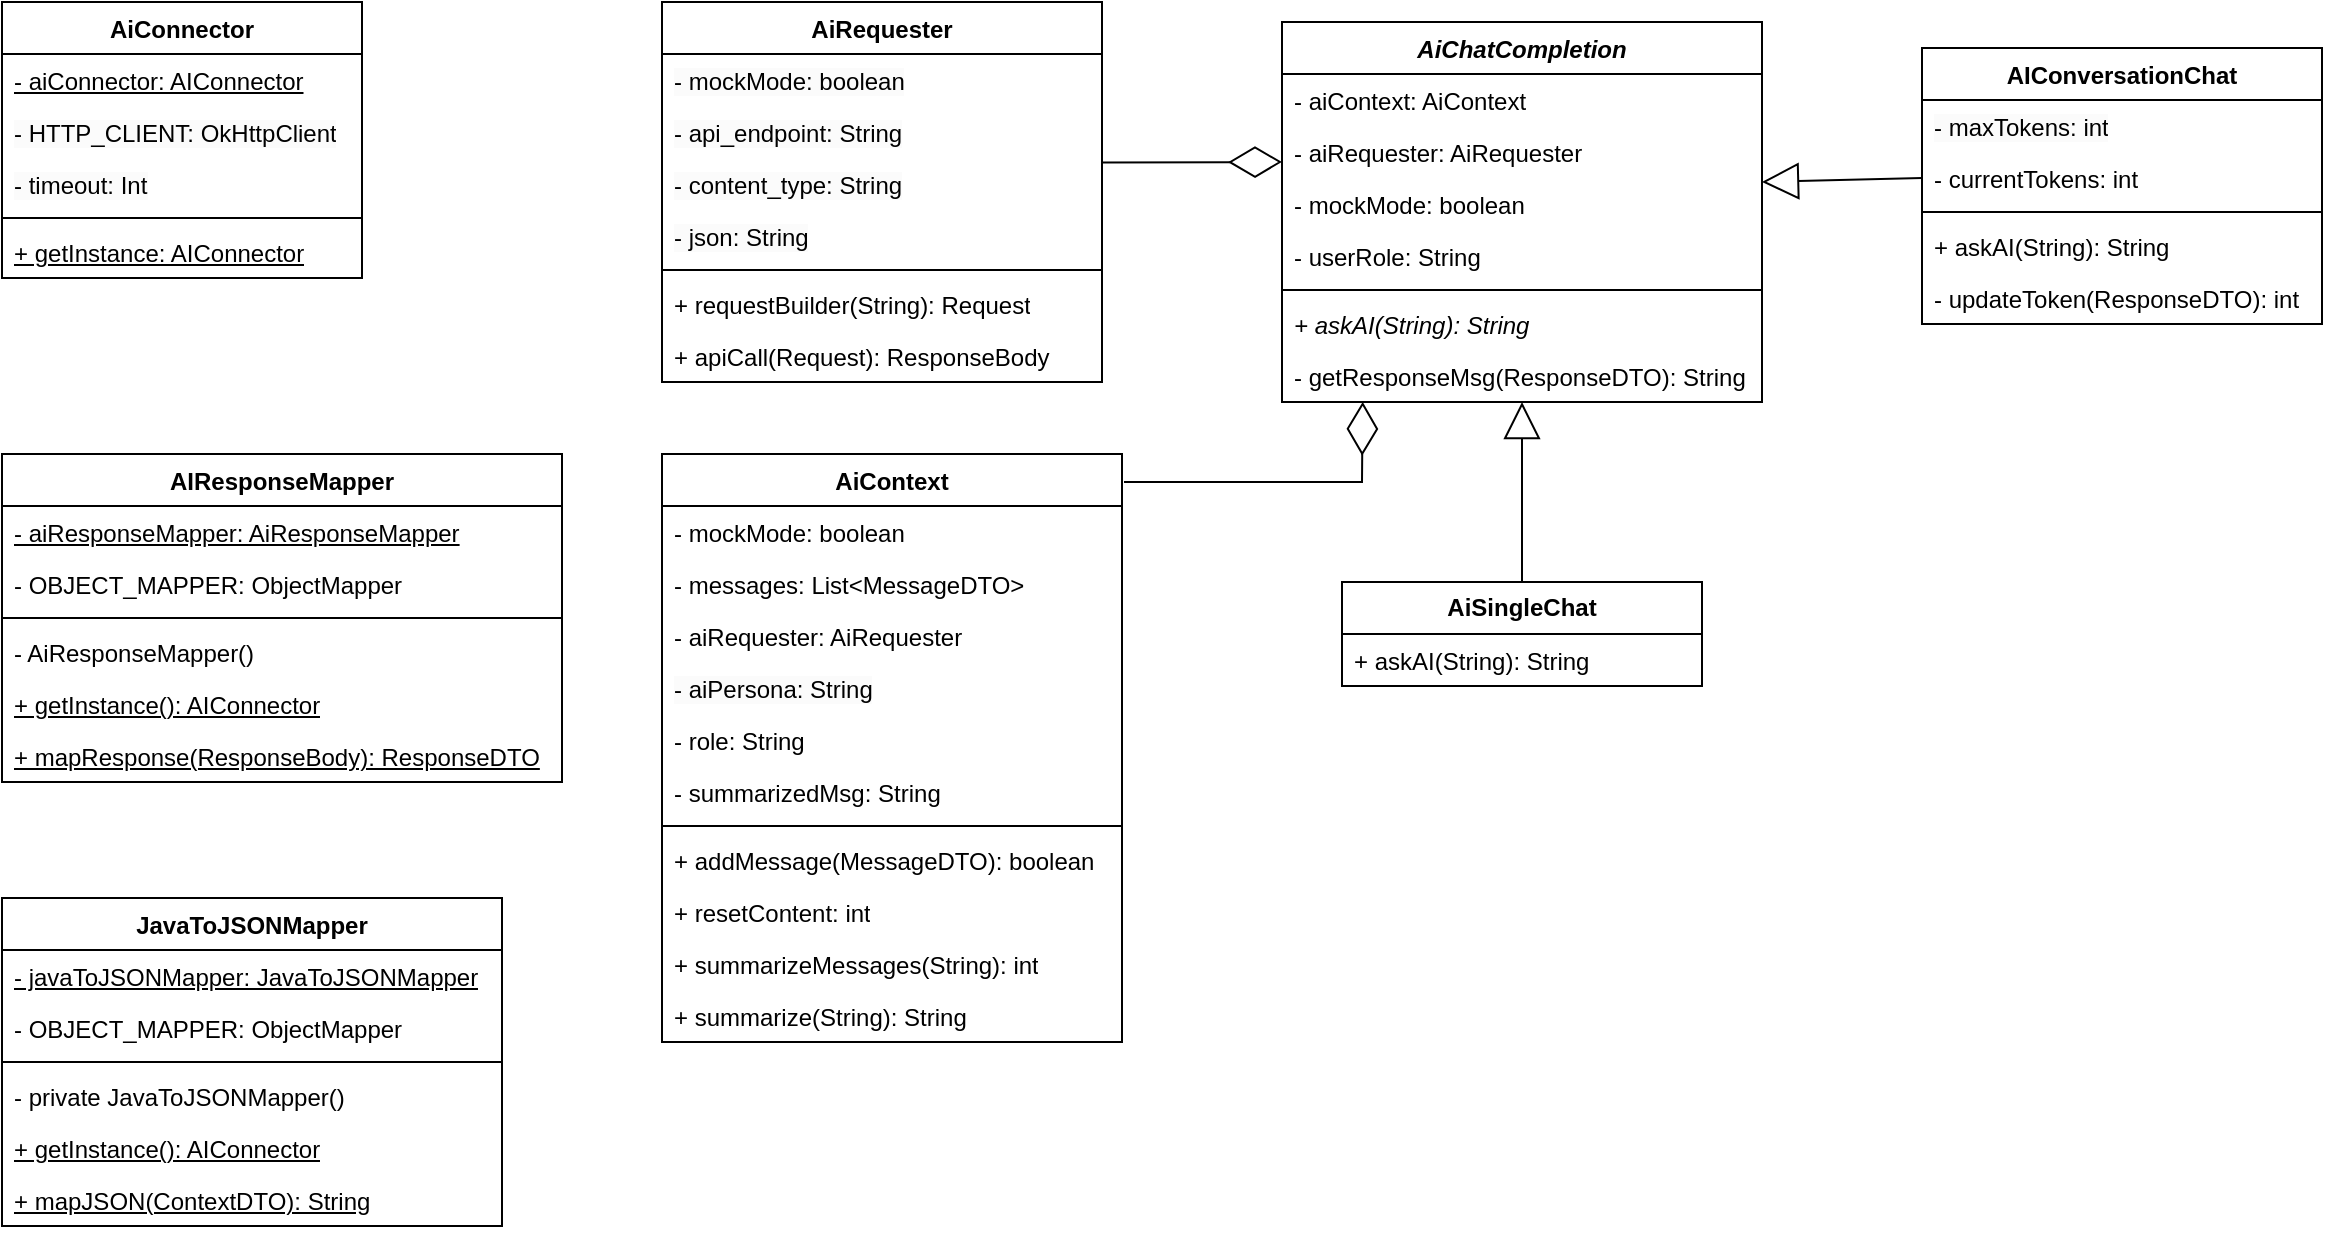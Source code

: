 <mxfile version="24.8.4">
  <diagram name="Seite-1" id="E8jS1rJoGQa-Ca-fYK5Y">
    <mxGraphModel dx="798" dy="440" grid="1" gridSize="10" guides="1" tooltips="1" connect="1" arrows="1" fold="1" page="1" pageScale="1" pageWidth="827" pageHeight="1169" math="0" shadow="0">
      <root>
        <mxCell id="0" />
        <mxCell id="1" parent="0" />
        <mxCell id="eQzQo118ROmYaVf0kCKT-9" value="AiConnector" style="swimlane;fontStyle=1;align=center;verticalAlign=top;childLayout=stackLayout;horizontal=1;startSize=26;horizontalStack=0;resizeParent=1;resizeParentMax=0;resizeLast=0;collapsible=1;marginBottom=0;whiteSpace=wrap;html=1;" parent="1" vertex="1">
          <mxGeometry x="350" y="80" width="180" height="138" as="geometry" />
        </mxCell>
        <mxCell id="eQzQo118ROmYaVf0kCKT-10" value="&lt;u&gt;- aiConnector: AIConnector&lt;/u&gt;" style="text;strokeColor=none;fillColor=none;align=left;verticalAlign=top;spacingLeft=4;spacingRight=4;overflow=hidden;rotatable=0;points=[[0,0.5],[1,0.5]];portConstraint=eastwest;whiteSpace=wrap;html=1;" parent="eQzQo118ROmYaVf0kCKT-9" vertex="1">
          <mxGeometry y="26" width="180" height="26" as="geometry" />
        </mxCell>
        <mxCell id="eQzQo118ROmYaVf0kCKT-14" value="&lt;meta charset=&quot;utf-8&quot;&gt;&lt;span style=&quot;color: rgb(0, 0, 0); font-family: Helvetica; font-size: 12px; font-style: normal; font-variant-ligatures: normal; font-variant-caps: normal; font-weight: 400; letter-spacing: normal; orphans: 2; text-align: left; text-indent: 0px; text-transform: none; widows: 2; word-spacing: 0px; -webkit-text-stroke-width: 0px; white-space: normal; background-color: rgb(251, 251, 251); text-decoration-thickness: initial; text-decoration-style: initial; text-decoration-color: initial; display: inline !important; float: none;&quot;&gt;- HTTP_CLIENT: OkHttpClient&lt;/span&gt;" style="text;strokeColor=none;fillColor=none;align=left;verticalAlign=top;spacingLeft=4;spacingRight=4;overflow=hidden;rotatable=0;points=[[0,0.5],[1,0.5]];portConstraint=eastwest;whiteSpace=wrap;html=1;" parent="eQzQo118ROmYaVf0kCKT-9" vertex="1">
          <mxGeometry y="52" width="180" height="26" as="geometry" />
        </mxCell>
        <mxCell id="eQzQo118ROmYaVf0kCKT-15" value="&lt;meta charset=&quot;utf-8&quot;&gt;&lt;span style=&quot;color: rgb(0, 0, 0); font-family: Helvetica; font-size: 12px; font-style: normal; font-variant-ligatures: normal; font-variant-caps: normal; font-weight: 400; letter-spacing: normal; orphans: 2; text-align: left; text-indent: 0px; text-transform: none; widows: 2; word-spacing: 0px; -webkit-text-stroke-width: 0px; white-space: normal; background-color: rgb(251, 251, 251); text-decoration-thickness: initial; text-decoration-style: initial; text-decoration-color: initial; display: inline !important; float: none;&quot;&gt;- timeout: Int&lt;/span&gt;" style="text;strokeColor=none;fillColor=none;align=left;verticalAlign=top;spacingLeft=4;spacingRight=4;overflow=hidden;rotatable=0;points=[[0,0.5],[1,0.5]];portConstraint=eastwest;whiteSpace=wrap;html=1;" parent="eQzQo118ROmYaVf0kCKT-9" vertex="1">
          <mxGeometry y="78" width="180" height="26" as="geometry" />
        </mxCell>
        <mxCell id="eQzQo118ROmYaVf0kCKT-11" value="" style="line;strokeWidth=1;fillColor=none;align=left;verticalAlign=middle;spacingTop=-1;spacingLeft=3;spacingRight=3;rotatable=0;labelPosition=right;points=[];portConstraint=eastwest;strokeColor=inherit;" parent="eQzQo118ROmYaVf0kCKT-9" vertex="1">
          <mxGeometry y="104" width="180" height="8" as="geometry" />
        </mxCell>
        <mxCell id="eQzQo118ROmYaVf0kCKT-12" value="&lt;u&gt;+ getInstance: AIConnector&lt;/u&gt;" style="text;strokeColor=none;fillColor=none;align=left;verticalAlign=top;spacingLeft=4;spacingRight=4;overflow=hidden;rotatable=0;points=[[0,0.5],[1,0.5]];portConstraint=eastwest;whiteSpace=wrap;html=1;" parent="eQzQo118ROmYaVf0kCKT-9" vertex="1">
          <mxGeometry y="112" width="180" height="26" as="geometry" />
        </mxCell>
        <mxCell id="eQzQo118ROmYaVf0kCKT-39" value="AIResponseMapper" style="swimlane;fontStyle=1;align=center;verticalAlign=top;childLayout=stackLayout;horizontal=1;startSize=26;horizontalStack=0;resizeParent=1;resizeParentMax=0;resizeLast=0;collapsible=1;marginBottom=0;whiteSpace=wrap;html=1;" parent="1" vertex="1">
          <mxGeometry x="350" y="306" width="280" height="164" as="geometry" />
        </mxCell>
        <mxCell id="M0S4lyaI5lNro2nw0RdP-4" value="&lt;u&gt;- aiResponseMapper: AiResponseMapper&lt;/u&gt;" style="text;strokeColor=none;fillColor=none;align=left;verticalAlign=top;spacingLeft=4;spacingRight=4;overflow=hidden;rotatable=0;points=[[0,0.5],[1,0.5]];portConstraint=eastwest;whiteSpace=wrap;html=1;" vertex="1" parent="eQzQo118ROmYaVf0kCKT-39">
          <mxGeometry y="26" width="280" height="26" as="geometry" />
        </mxCell>
        <mxCell id="eQzQo118ROmYaVf0kCKT-40" value="- OBJECT_MAPPER: ObjectMapper" style="text;strokeColor=none;fillColor=none;align=left;verticalAlign=top;spacingLeft=4;spacingRight=4;overflow=hidden;rotatable=0;points=[[0,0.5],[1,0.5]];portConstraint=eastwest;whiteSpace=wrap;html=1;" parent="eQzQo118ROmYaVf0kCKT-39" vertex="1">
          <mxGeometry y="52" width="280" height="26" as="geometry" />
        </mxCell>
        <mxCell id="eQzQo118ROmYaVf0kCKT-41" value="" style="line;strokeWidth=1;fillColor=none;align=left;verticalAlign=middle;spacingTop=-1;spacingLeft=3;spacingRight=3;rotatable=0;labelPosition=right;points=[];portConstraint=eastwest;strokeColor=inherit;" parent="eQzQo118ROmYaVf0kCKT-39" vertex="1">
          <mxGeometry y="78" width="280" height="8" as="geometry" />
        </mxCell>
        <mxCell id="M0S4lyaI5lNro2nw0RdP-7" value="- AiResponseMapper()" style="text;strokeColor=none;fillColor=none;align=left;verticalAlign=top;spacingLeft=4;spacingRight=4;overflow=hidden;rotatable=0;points=[[0,0.5],[1,0.5]];portConstraint=eastwest;whiteSpace=wrap;html=1;" vertex="1" parent="eQzQo118ROmYaVf0kCKT-39">
          <mxGeometry y="86" width="280" height="26" as="geometry" />
        </mxCell>
        <mxCell id="rx8VLLd-Xjzy6bVb0RWl-25" value="&lt;u&gt;+ getInstance(): AIConnector&lt;/u&gt;" style="text;strokeColor=none;fillColor=none;align=left;verticalAlign=top;spacingLeft=4;spacingRight=4;overflow=hidden;rotatable=0;points=[[0,0.5],[1,0.5]];portConstraint=eastwest;whiteSpace=wrap;html=1;" parent="eQzQo118ROmYaVf0kCKT-39" vertex="1">
          <mxGeometry y="112" width="280" height="26" as="geometry" />
        </mxCell>
        <mxCell id="eQzQo118ROmYaVf0kCKT-42" value="&lt;u&gt;+ mapResponse(ResponseBody): ResponseDTO&lt;/u&gt;" style="text;strokeColor=none;fillColor=none;align=left;verticalAlign=top;spacingLeft=4;spacingRight=4;overflow=hidden;rotatable=0;points=[[0,0.5],[1,0.5]];portConstraint=eastwest;whiteSpace=wrap;html=1;" parent="eQzQo118ROmYaVf0kCKT-39" vertex="1">
          <mxGeometry y="138" width="280" height="26" as="geometry" />
        </mxCell>
        <mxCell id="rx8VLLd-Xjzy6bVb0RWl-1" value="AiContext" style="swimlane;fontStyle=1;align=center;verticalAlign=top;childLayout=stackLayout;horizontal=1;startSize=26;horizontalStack=0;resizeParent=1;resizeParentMax=0;resizeLast=0;collapsible=1;marginBottom=0;whiteSpace=wrap;html=1;" parent="1" vertex="1">
          <mxGeometry x="680" y="306" width="230" height="294" as="geometry" />
        </mxCell>
        <mxCell id="P8J7dN06Iqd_PMCmUy97-25" value="- mockMode: boolean" style="text;strokeColor=none;fillColor=none;align=left;verticalAlign=top;spacingLeft=4;spacingRight=4;overflow=hidden;rotatable=0;points=[[0,0.5],[1,0.5]];portConstraint=eastwest;whiteSpace=wrap;html=1;" parent="rx8VLLd-Xjzy6bVb0RWl-1" vertex="1">
          <mxGeometry y="26" width="230" height="26" as="geometry" />
        </mxCell>
        <mxCell id="rx8VLLd-Xjzy6bVb0RWl-2" value="- messages: List&amp;lt;MessageDTO&amp;gt;" style="text;strokeColor=none;fillColor=none;align=left;verticalAlign=top;spacingLeft=4;spacingRight=4;overflow=hidden;rotatable=0;points=[[0,0.5],[1,0.5]];portConstraint=eastwest;whiteSpace=wrap;html=1;" parent="rx8VLLd-Xjzy6bVb0RWl-1" vertex="1">
          <mxGeometry y="52" width="230" height="26" as="geometry" />
        </mxCell>
        <mxCell id="M0S4lyaI5lNro2nw0RdP-1" value="- aiRequester: AiRequester&lt;div&gt;&lt;br&gt;&lt;/div&gt;" style="text;strokeColor=none;fillColor=none;align=left;verticalAlign=top;spacingLeft=4;spacingRight=4;overflow=hidden;rotatable=0;points=[[0,0.5],[1,0.5]];portConstraint=eastwest;whiteSpace=wrap;html=1;" vertex="1" parent="rx8VLLd-Xjzy6bVb0RWl-1">
          <mxGeometry y="78" width="230" height="26" as="geometry" />
        </mxCell>
        <mxCell id="rx8VLLd-Xjzy6bVb0RWl-3" value="&lt;span style=&quot;color: rgb(0, 0, 0); font-family: Helvetica; font-size: 12px; font-style: normal; font-variant-ligatures: normal; font-variant-caps: normal; font-weight: 400; letter-spacing: normal; orphans: 2; text-align: left; text-indent: 0px; text-transform: none; widows: 2; word-spacing: 0px; -webkit-text-stroke-width: 0px; white-space: normal; background-color: rgb(251, 251, 251); text-decoration-thickness: initial; text-decoration-style: initial; text-decoration-color: initial; display: inline !important; float: none;&quot;&gt;- aiPersona: String&lt;/span&gt;" style="text;strokeColor=none;fillColor=none;align=left;verticalAlign=top;spacingLeft=4;spacingRight=4;overflow=hidden;rotatable=0;points=[[0,0.5],[1,0.5]];portConstraint=eastwest;whiteSpace=wrap;html=1;" parent="rx8VLLd-Xjzy6bVb0RWl-1" vertex="1">
          <mxGeometry y="104" width="230" height="26" as="geometry" />
        </mxCell>
        <mxCell id="P8J7dN06Iqd_PMCmUy97-24" value="- role: String" style="text;strokeColor=none;fillColor=none;align=left;verticalAlign=top;spacingLeft=4;spacingRight=4;overflow=hidden;rotatable=0;points=[[0,0.5],[1,0.5]];portConstraint=eastwest;whiteSpace=wrap;html=1;" parent="rx8VLLd-Xjzy6bVb0RWl-1" vertex="1">
          <mxGeometry y="130" width="230" height="26" as="geometry" />
        </mxCell>
        <mxCell id="M0S4lyaI5lNro2nw0RdP-2" value="- summarizedMsg: String" style="text;strokeColor=none;fillColor=none;align=left;verticalAlign=top;spacingLeft=4;spacingRight=4;overflow=hidden;rotatable=0;points=[[0,0.5],[1,0.5]];portConstraint=eastwest;whiteSpace=wrap;html=1;" vertex="1" parent="rx8VLLd-Xjzy6bVb0RWl-1">
          <mxGeometry y="156" width="230" height="26" as="geometry" />
        </mxCell>
        <mxCell id="rx8VLLd-Xjzy6bVb0RWl-8" value="" style="line;strokeWidth=1;fillColor=none;align=left;verticalAlign=middle;spacingTop=-1;spacingLeft=3;spacingRight=3;rotatable=0;labelPosition=right;points=[];portConstraint=eastwest;strokeColor=inherit;" parent="rx8VLLd-Xjzy6bVb0RWl-1" vertex="1">
          <mxGeometry y="182" width="230" height="8" as="geometry" />
        </mxCell>
        <mxCell id="rx8VLLd-Xjzy6bVb0RWl-9" value="+ addMessage(MessageDTO): boolean" style="text;strokeColor=none;fillColor=none;align=left;verticalAlign=top;spacingLeft=4;spacingRight=4;overflow=hidden;rotatable=0;points=[[0,0.5],[1,0.5]];portConstraint=eastwest;whiteSpace=wrap;html=1;" parent="rx8VLLd-Xjzy6bVb0RWl-1" vertex="1">
          <mxGeometry y="190" width="230" height="26" as="geometry" />
        </mxCell>
        <mxCell id="rx8VLLd-Xjzy6bVb0RWl-10" value="+ resetContent: int" style="text;strokeColor=none;fillColor=none;align=left;verticalAlign=top;spacingLeft=4;spacingRight=4;overflow=hidden;rotatable=0;points=[[0,0.5],[1,0.5]];portConstraint=eastwest;whiteSpace=wrap;html=1;" parent="rx8VLLd-Xjzy6bVb0RWl-1" vertex="1">
          <mxGeometry y="216" width="230" height="26" as="geometry" />
        </mxCell>
        <mxCell id="P8J7dN06Iqd_PMCmUy97-20" value="+ summarizeMessages(String): int" style="text;strokeColor=none;fillColor=none;align=left;verticalAlign=top;spacingLeft=4;spacingRight=4;overflow=hidden;rotatable=0;points=[[0,0.5],[1,0.5]];portConstraint=eastwest;whiteSpace=wrap;html=1;" parent="rx8VLLd-Xjzy6bVb0RWl-1" vertex="1">
          <mxGeometry y="242" width="230" height="26" as="geometry" />
        </mxCell>
        <mxCell id="rx8VLLd-Xjzy6bVb0RWl-12" value="+&amp;nbsp;summarize(String): String" style="text;strokeColor=none;fillColor=none;align=left;verticalAlign=top;spacingLeft=4;spacingRight=4;overflow=hidden;rotatable=0;points=[[0,0.5],[1,0.5]];portConstraint=eastwest;whiteSpace=wrap;html=1;" parent="rx8VLLd-Xjzy6bVb0RWl-1" vertex="1">
          <mxGeometry y="268" width="230" height="26" as="geometry" />
        </mxCell>
        <mxCell id="rx8VLLd-Xjzy6bVb0RWl-26" value="JavaToJSONMapper" style="swimlane;fontStyle=1;align=center;verticalAlign=top;childLayout=stackLayout;horizontal=1;startSize=26;horizontalStack=0;resizeParent=1;resizeParentMax=0;resizeLast=0;collapsible=1;marginBottom=0;whiteSpace=wrap;html=1;" parent="1" vertex="1">
          <mxGeometry x="350" y="528" width="250" height="164" as="geometry" />
        </mxCell>
        <mxCell id="M0S4lyaI5lNro2nw0RdP-5" value="&lt;u&gt;- javaToJSONMapper: JavaToJSONMapper&lt;/u&gt;" style="text;strokeColor=none;fillColor=none;align=left;verticalAlign=top;spacingLeft=4;spacingRight=4;overflow=hidden;rotatable=0;points=[[0,0.5],[1,0.5]];portConstraint=eastwest;whiteSpace=wrap;html=1;" vertex="1" parent="rx8VLLd-Xjzy6bVb0RWl-26">
          <mxGeometry y="26" width="250" height="26" as="geometry" />
        </mxCell>
        <mxCell id="rx8VLLd-Xjzy6bVb0RWl-27" value="- OBJECT_MAPPER: ObjectMapper" style="text;strokeColor=none;fillColor=none;align=left;verticalAlign=top;spacingLeft=4;spacingRight=4;overflow=hidden;rotatable=0;points=[[0,0.5],[1,0.5]];portConstraint=eastwest;whiteSpace=wrap;html=1;" parent="rx8VLLd-Xjzy6bVb0RWl-26" vertex="1">
          <mxGeometry y="52" width="250" height="26" as="geometry" />
        </mxCell>
        <mxCell id="rx8VLLd-Xjzy6bVb0RWl-28" value="" style="line;strokeWidth=1;fillColor=none;align=left;verticalAlign=middle;spacingTop=-1;spacingLeft=3;spacingRight=3;rotatable=0;labelPosition=right;points=[];portConstraint=eastwest;strokeColor=inherit;" parent="rx8VLLd-Xjzy6bVb0RWl-26" vertex="1">
          <mxGeometry y="78" width="250" height="8" as="geometry" />
        </mxCell>
        <mxCell id="M0S4lyaI5lNro2nw0RdP-6" value="- private JavaToJSONMapper()" style="text;strokeColor=none;fillColor=none;align=left;verticalAlign=top;spacingLeft=4;spacingRight=4;overflow=hidden;rotatable=0;points=[[0,0.5],[1,0.5]];portConstraint=eastwest;whiteSpace=wrap;html=1;" vertex="1" parent="rx8VLLd-Xjzy6bVb0RWl-26">
          <mxGeometry y="86" width="250" height="26" as="geometry" />
        </mxCell>
        <mxCell id="rx8VLLd-Xjzy6bVb0RWl-29" value="&lt;u&gt;+ getInstance(): AIConnector&lt;/u&gt;" style="text;strokeColor=none;fillColor=none;align=left;verticalAlign=top;spacingLeft=4;spacingRight=4;overflow=hidden;rotatable=0;points=[[0,0.5],[1,0.5]];portConstraint=eastwest;whiteSpace=wrap;html=1;" parent="rx8VLLd-Xjzy6bVb0RWl-26" vertex="1">
          <mxGeometry y="112" width="250" height="26" as="geometry" />
        </mxCell>
        <mxCell id="rx8VLLd-Xjzy6bVb0RWl-30" value="&lt;u&gt;+ mapJSON(ContextDTO): String&lt;/u&gt;" style="text;strokeColor=none;fillColor=none;align=left;verticalAlign=top;spacingLeft=4;spacingRight=4;overflow=hidden;rotatable=0;points=[[0,0.5],[1,0.5]];portConstraint=eastwest;whiteSpace=wrap;html=1;" parent="rx8VLLd-Xjzy6bVb0RWl-26" vertex="1">
          <mxGeometry y="138" width="250" height="26" as="geometry" />
        </mxCell>
        <mxCell id="rx8VLLd-Xjzy6bVb0RWl-31" value="&lt;i&gt;AiChatCompletion&lt;/i&gt;" style="swimlane;fontStyle=1;align=center;verticalAlign=top;childLayout=stackLayout;horizontal=1;startSize=26;horizontalStack=0;resizeParent=1;resizeParentMax=0;resizeLast=0;collapsible=1;marginBottom=0;whiteSpace=wrap;html=1;" parent="1" vertex="1">
          <mxGeometry x="990" y="90" width="240" height="190" as="geometry" />
        </mxCell>
        <mxCell id="rx8VLLd-Xjzy6bVb0RWl-32" value="- aiContext: AiContext" style="text;strokeColor=none;fillColor=none;align=left;verticalAlign=top;spacingLeft=4;spacingRight=4;overflow=hidden;rotatable=0;points=[[0,0.5],[1,0.5]];portConstraint=eastwest;whiteSpace=wrap;html=1;" parent="rx8VLLd-Xjzy6bVb0RWl-31" vertex="1">
          <mxGeometry y="26" width="240" height="26" as="geometry" />
        </mxCell>
        <mxCell id="rx8VLLd-Xjzy6bVb0RWl-57" value="- aiRequester: AiRequester" style="text;strokeColor=none;fillColor=none;align=left;verticalAlign=top;spacingLeft=4;spacingRight=4;overflow=hidden;rotatable=0;points=[[0,0.5],[1,0.5]];portConstraint=eastwest;whiteSpace=wrap;html=1;" parent="rx8VLLd-Xjzy6bVb0RWl-31" vertex="1">
          <mxGeometry y="52" width="240" height="26" as="geometry" />
        </mxCell>
        <mxCell id="P8J7dN06Iqd_PMCmUy97-3" value="- mockMode: boolean" style="text;strokeColor=none;fillColor=none;align=left;verticalAlign=top;spacingLeft=4;spacingRight=4;overflow=hidden;rotatable=0;points=[[0,0.5],[1,0.5]];portConstraint=eastwest;whiteSpace=wrap;html=1;" parent="rx8VLLd-Xjzy6bVb0RWl-31" vertex="1">
          <mxGeometry y="78" width="240" height="26" as="geometry" />
        </mxCell>
        <mxCell id="M0S4lyaI5lNro2nw0RdP-3" value="- userRole: String" style="text;strokeColor=none;fillColor=none;align=left;verticalAlign=top;spacingLeft=4;spacingRight=4;overflow=hidden;rotatable=0;points=[[0,0.5],[1,0.5]];portConstraint=eastwest;whiteSpace=wrap;html=1;" vertex="1" parent="rx8VLLd-Xjzy6bVb0RWl-31">
          <mxGeometry y="104" width="240" height="26" as="geometry" />
        </mxCell>
        <mxCell id="rx8VLLd-Xjzy6bVb0RWl-34" value="" style="line;strokeWidth=1;fillColor=none;align=left;verticalAlign=middle;spacingTop=-1;spacingLeft=3;spacingRight=3;rotatable=0;labelPosition=right;points=[];portConstraint=eastwest;strokeColor=inherit;" parent="rx8VLLd-Xjzy6bVb0RWl-31" vertex="1">
          <mxGeometry y="130" width="240" height="8" as="geometry" />
        </mxCell>
        <mxCell id="rx8VLLd-Xjzy6bVb0RWl-35" value="&lt;i&gt;+ askAI(String): String&lt;/i&gt;" style="text;strokeColor=none;fillColor=none;align=left;verticalAlign=top;spacingLeft=4;spacingRight=4;overflow=hidden;rotatable=0;points=[[0,0.5],[1,0.5]];portConstraint=eastwest;whiteSpace=wrap;html=1;" parent="rx8VLLd-Xjzy6bVb0RWl-31" vertex="1">
          <mxGeometry y="138" width="240" height="26" as="geometry" />
        </mxCell>
        <mxCell id="rx8VLLd-Xjzy6bVb0RWl-58" value="- getResponseMsg(ResponseDTO): String" style="text;strokeColor=none;fillColor=none;align=left;verticalAlign=top;spacingLeft=4;spacingRight=4;overflow=hidden;rotatable=0;points=[[0,0.5],[1,0.5]];portConstraint=eastwest;whiteSpace=wrap;html=1;" parent="rx8VLLd-Xjzy6bVb0RWl-31" vertex="1">
          <mxGeometry y="164" width="240" height="26" as="geometry" />
        </mxCell>
        <mxCell id="rx8VLLd-Xjzy6bVb0RWl-45" value="&lt;b&gt;AiSingleChat&lt;/b&gt;" style="swimlane;fontStyle=0;childLayout=stackLayout;horizontal=1;startSize=26;fillColor=none;horizontalStack=0;resizeParent=1;resizeParentMax=0;resizeLast=0;collapsible=1;marginBottom=0;whiteSpace=wrap;html=1;" parent="1" vertex="1">
          <mxGeometry x="1020" y="370" width="180" height="52" as="geometry" />
        </mxCell>
        <mxCell id="rx8VLLd-Xjzy6bVb0RWl-46" value="+ askAI(String): String" style="text;strokeColor=none;fillColor=none;align=left;verticalAlign=top;spacingLeft=4;spacingRight=4;overflow=hidden;rotatable=0;points=[[0,0.5],[1,0.5]];portConstraint=eastwest;whiteSpace=wrap;html=1;" parent="rx8VLLd-Xjzy6bVb0RWl-45" vertex="1">
          <mxGeometry y="26" width="180" height="26" as="geometry" />
        </mxCell>
        <mxCell id="rx8VLLd-Xjzy6bVb0RWl-49" value="&lt;b&gt;AIConversationChat&lt;/b&gt;" style="swimlane;fontStyle=0;align=center;verticalAlign=top;childLayout=stackLayout;horizontal=1;startSize=26;horizontalStack=0;resizeParent=1;resizeParentMax=0;resizeLast=0;collapsible=1;marginBottom=0;whiteSpace=wrap;html=1;" parent="1" vertex="1">
          <mxGeometry x="1310" y="103" width="200" height="138" as="geometry" />
        </mxCell>
        <mxCell id="rx8VLLd-Xjzy6bVb0RWl-51" value="&lt;span style=&quot;color: rgb(0, 0, 0); font-family: Helvetica; font-size: 12px; font-style: normal; font-variant-ligatures: normal; font-variant-caps: normal; font-weight: 400; letter-spacing: normal; orphans: 2; text-align: left; text-indent: 0px; text-transform: none; widows: 2; word-spacing: 0px; -webkit-text-stroke-width: 0px; white-space: normal; background-color: rgb(251, 251, 251); text-decoration-thickness: initial; text-decoration-style: initial; text-decoration-color: initial; display: inline !important; float: none;&quot;&gt;- maxTokens: int&lt;/span&gt;" style="text;strokeColor=none;fillColor=none;align=left;verticalAlign=top;spacingLeft=4;spacingRight=4;overflow=hidden;rotatable=0;points=[[0,0.5],[1,0.5]];portConstraint=eastwest;whiteSpace=wrap;html=1;" parent="rx8VLLd-Xjzy6bVb0RWl-49" vertex="1">
          <mxGeometry y="26" width="200" height="26" as="geometry" />
        </mxCell>
        <mxCell id="rx8VLLd-Xjzy6bVb0RWl-52" value="- currentTokens: int" style="text;strokeColor=none;fillColor=none;align=left;verticalAlign=top;spacingLeft=4;spacingRight=4;overflow=hidden;rotatable=0;points=[[0,0.5],[1,0.5]];portConstraint=eastwest;whiteSpace=wrap;html=1;" parent="rx8VLLd-Xjzy6bVb0RWl-49" vertex="1">
          <mxGeometry y="52" width="200" height="26" as="geometry" />
        </mxCell>
        <mxCell id="rx8VLLd-Xjzy6bVb0RWl-53" value="" style="line;strokeWidth=1;fillColor=none;align=left;verticalAlign=middle;spacingTop=-1;spacingLeft=3;spacingRight=3;rotatable=0;labelPosition=right;points=[];portConstraint=eastwest;strokeColor=inherit;" parent="rx8VLLd-Xjzy6bVb0RWl-49" vertex="1">
          <mxGeometry y="78" width="200" height="8" as="geometry" />
        </mxCell>
        <mxCell id="rx8VLLd-Xjzy6bVb0RWl-54" value="&lt;span style=&quot;font-style: normal;&quot;&gt;+ askAI(String): String&lt;/span&gt;" style="text;strokeColor=none;fillColor=none;align=left;verticalAlign=top;spacingLeft=4;spacingRight=4;overflow=hidden;rotatable=0;points=[[0,0.5],[1,0.5]];portConstraint=eastwest;whiteSpace=wrap;html=1;fontStyle=2" parent="rx8VLLd-Xjzy6bVb0RWl-49" vertex="1">
          <mxGeometry y="86" width="200" height="26" as="geometry" />
        </mxCell>
        <mxCell id="rx8VLLd-Xjzy6bVb0RWl-60" value="&lt;span style=&quot;font-style: normal;&quot;&gt;- updateToken(ResponseDTO): int&lt;/span&gt;" style="text;strokeColor=none;fillColor=none;align=left;verticalAlign=top;spacingLeft=4;spacingRight=4;overflow=hidden;rotatable=0;points=[[0,0.5],[1,0.5]];portConstraint=eastwest;whiteSpace=wrap;html=1;fontStyle=2" parent="rx8VLLd-Xjzy6bVb0RWl-49" vertex="1">
          <mxGeometry y="112" width="200" height="26" as="geometry" />
        </mxCell>
        <mxCell id="P8J7dN06Iqd_PMCmUy97-4" value="AiRequester" style="swimlane;fontStyle=1;align=center;verticalAlign=top;childLayout=stackLayout;horizontal=1;startSize=26;horizontalStack=0;resizeParent=1;resizeParentMax=0;resizeLast=0;collapsible=1;marginBottom=0;whiteSpace=wrap;html=1;" parent="1" vertex="1">
          <mxGeometry x="680" y="80" width="220" height="190" as="geometry" />
        </mxCell>
        <mxCell id="P8J7dN06Iqd_PMCmUy97-6" value="&lt;span style=&quot;color: rgb(0, 0, 0); font-family: Helvetica; font-size: 12px; font-style: normal; font-variant-ligatures: normal; font-variant-caps: normal; font-weight: 400; letter-spacing: normal; orphans: 2; text-align: left; text-indent: 0px; text-transform: none; widows: 2; word-spacing: 0px; -webkit-text-stroke-width: 0px; white-space: normal; background-color: rgb(251, 251, 251); text-decoration-thickness: initial; text-decoration-style: initial; text-decoration-color: initial; display: inline !important; float: none;&quot;&gt;- mockMode: boolean&lt;/span&gt;" style="text;strokeColor=none;fillColor=none;align=left;verticalAlign=top;spacingLeft=4;spacingRight=4;overflow=hidden;rotatable=0;points=[[0,0.5],[1,0.5]];portConstraint=eastwest;whiteSpace=wrap;html=1;" parent="P8J7dN06Iqd_PMCmUy97-4" vertex="1">
          <mxGeometry y="26" width="220" height="26" as="geometry" />
        </mxCell>
        <mxCell id="P8J7dN06Iqd_PMCmUy97-23" value="&lt;span style=&quot;color: rgb(0, 0, 0); font-family: Helvetica; font-size: 12px; font-style: normal; font-variant-ligatures: normal; font-variant-caps: normal; font-weight: 400; letter-spacing: normal; orphans: 2; text-align: left; text-indent: 0px; text-transform: none; widows: 2; word-spacing: 0px; -webkit-text-stroke-width: 0px; white-space: normal; background-color: rgb(251, 251, 251); text-decoration-thickness: initial; text-decoration-style: initial; text-decoration-color: initial; display: inline !important; float: none;&quot;&gt;- api_endpoint: String&lt;/span&gt;" style="text;strokeColor=none;fillColor=none;align=left;verticalAlign=top;spacingLeft=4;spacingRight=4;overflow=hidden;rotatable=0;points=[[0,0.5],[1,0.5]];portConstraint=eastwest;whiteSpace=wrap;html=1;" parent="P8J7dN06Iqd_PMCmUy97-4" vertex="1">
          <mxGeometry y="52" width="220" height="26" as="geometry" />
        </mxCell>
        <mxCell id="P8J7dN06Iqd_PMCmUy97-22" value="&lt;span style=&quot;color: rgb(0, 0, 0); font-family: Helvetica; font-size: 12px; font-style: normal; font-variant-ligatures: normal; font-variant-caps: normal; font-weight: 400; letter-spacing: normal; orphans: 2; text-align: left; text-indent: 0px; text-transform: none; widows: 2; word-spacing: 0px; -webkit-text-stroke-width: 0px; white-space: normal; background-color: rgb(251, 251, 251); text-decoration-thickness: initial; text-decoration-style: initial; text-decoration-color: initial; display: inline !important; float: none;&quot;&gt;- content_type: String&lt;/span&gt;" style="text;strokeColor=none;fillColor=none;align=left;verticalAlign=top;spacingLeft=4;spacingRight=4;overflow=hidden;rotatable=0;points=[[0,0.5],[1,0.5]];portConstraint=eastwest;whiteSpace=wrap;html=1;" parent="P8J7dN06Iqd_PMCmUy97-4" vertex="1">
          <mxGeometry y="78" width="220" height="26" as="geometry" />
        </mxCell>
        <mxCell id="P8J7dN06Iqd_PMCmUy97-21" value="&lt;meta charset=&quot;utf-8&quot;&gt;&lt;span style=&quot;color: rgb(0, 0, 0); font-family: Helvetica; font-size: 12px; font-style: normal; font-variant-ligatures: normal; font-variant-caps: normal; font-weight: 400; letter-spacing: normal; orphans: 2; text-align: left; text-indent: 0px; text-transform: none; widows: 2; word-spacing: 0px; -webkit-text-stroke-width: 0px; white-space: normal; background-color: rgb(251, 251, 251); text-decoration-thickness: initial; text-decoration-style: initial; text-decoration-color: initial; display: inline !important; float: none;&quot;&gt;- json: String&lt;/span&gt;" style="text;strokeColor=none;fillColor=none;align=left;verticalAlign=top;spacingLeft=4;spacingRight=4;overflow=hidden;rotatable=0;points=[[0,0.5],[1,0.5]];portConstraint=eastwest;whiteSpace=wrap;html=1;" parent="P8J7dN06Iqd_PMCmUy97-4" vertex="1">
          <mxGeometry y="104" width="220" height="26" as="geometry" />
        </mxCell>
        <mxCell id="P8J7dN06Iqd_PMCmUy97-7" value="" style="line;strokeWidth=1;fillColor=none;align=left;verticalAlign=middle;spacingTop=-1;spacingLeft=3;spacingRight=3;rotatable=0;labelPosition=right;points=[];portConstraint=eastwest;strokeColor=inherit;" parent="P8J7dN06Iqd_PMCmUy97-4" vertex="1">
          <mxGeometry y="130" width="220" height="8" as="geometry" />
        </mxCell>
        <mxCell id="P8J7dN06Iqd_PMCmUy97-9" value="+ requestBuilder(String): Request" style="text;strokeColor=none;fillColor=none;align=left;verticalAlign=top;spacingLeft=4;spacingRight=4;overflow=hidden;rotatable=0;points=[[0,0.5],[1,0.5]];portConstraint=eastwest;whiteSpace=wrap;html=1;" parent="P8J7dN06Iqd_PMCmUy97-4" vertex="1">
          <mxGeometry y="138" width="220" height="26" as="geometry" />
        </mxCell>
        <mxCell id="P8J7dN06Iqd_PMCmUy97-10" value="+ apiCall(Request): ResponseBody" style="text;strokeColor=none;fillColor=none;align=left;verticalAlign=top;spacingLeft=4;spacingRight=4;overflow=hidden;rotatable=0;points=[[0,0.5],[1,0.5]];portConstraint=eastwest;whiteSpace=wrap;html=1;" parent="P8J7dN06Iqd_PMCmUy97-4" vertex="1">
          <mxGeometry y="164" width="220" height="26" as="geometry" />
        </mxCell>
        <mxCell id="P8J7dN06Iqd_PMCmUy97-16" value="" style="endArrow=block;endSize=16;endFill=0;html=1;rounded=0;exitX=0.5;exitY=0;exitDx=0;exitDy=0;entryX=0.5;entryY=1;entryDx=0;entryDy=0;" parent="1" source="rx8VLLd-Xjzy6bVb0RWl-45" target="rx8VLLd-Xjzy6bVb0RWl-31" edge="1">
          <mxGeometry width="160" relative="1" as="geometry">
            <mxPoint x="810" y="320" as="sourcePoint" />
            <mxPoint x="1110" y="280" as="targetPoint" />
          </mxGeometry>
        </mxCell>
        <mxCell id="P8J7dN06Iqd_PMCmUy97-17" value="" style="endArrow=block;endSize=16;endFill=0;html=1;rounded=0;exitX=0;exitY=0.5;exitDx=0;exitDy=0;entryX=1;entryY=0.077;entryDx=0;entryDy=0;entryPerimeter=0;" parent="1" source="rx8VLLd-Xjzy6bVb0RWl-52" target="P8J7dN06Iqd_PMCmUy97-3" edge="1">
          <mxGeometry width="160" relative="1" as="geometry">
            <mxPoint x="1290" y="180" as="sourcePoint" />
            <mxPoint x="1250" y="170" as="targetPoint" />
          </mxGeometry>
        </mxCell>
        <mxCell id="P8J7dN06Iqd_PMCmUy97-18" value="" style="endArrow=diamondThin;endFill=0;endSize=24;html=1;rounded=0;exitX=0.999;exitY=0.395;exitDx=0;exitDy=0;exitPerimeter=0;" parent="1" edge="1">
          <mxGeometry width="160" relative="1" as="geometry">
            <mxPoint x="899.78" y="160.27" as="sourcePoint" />
            <mxPoint x="990" y="160" as="targetPoint" />
          </mxGeometry>
        </mxCell>
        <mxCell id="P8J7dN06Iqd_PMCmUy97-19" value="" style="endArrow=diamondThin;endFill=0;endSize=24;html=1;rounded=0;entryX=0.168;entryY=0.998;entryDx=0;entryDy=0;entryPerimeter=0;" parent="1" target="rx8VLLd-Xjzy6bVb0RWl-58" edge="1">
          <mxGeometry width="160" relative="1" as="geometry">
            <mxPoint x="911" y="320" as="sourcePoint" />
            <mxPoint x="1080" y="320" as="targetPoint" />
            <Array as="points">
              <mxPoint x="1030" y="320" />
            </Array>
          </mxGeometry>
        </mxCell>
      </root>
    </mxGraphModel>
  </diagram>
</mxfile>
